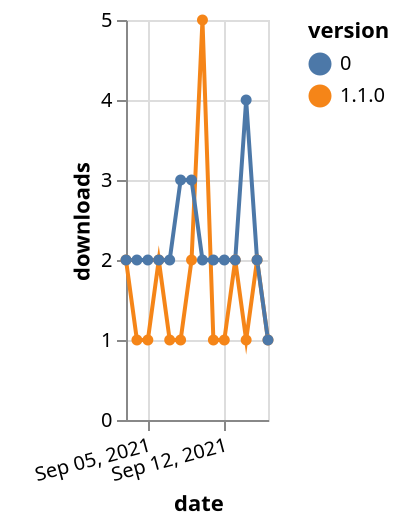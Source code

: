 {"$schema": "https://vega.github.io/schema/vega-lite/v5.json", "description": "A simple bar chart with embedded data.", "data": {"values": [{"date": "2021-09-03", "total": 807, "delta": 2, "version": "1.1.0"}, {"date": "2021-09-04", "total": 808, "delta": 1, "version": "1.1.0"}, {"date": "2021-09-05", "total": 809, "delta": 1, "version": "1.1.0"}, {"date": "2021-09-06", "total": 811, "delta": 2, "version": "1.1.0"}, {"date": "2021-09-07", "total": 812, "delta": 1, "version": "1.1.0"}, {"date": "2021-09-08", "total": 813, "delta": 1, "version": "1.1.0"}, {"date": "2021-09-09", "total": 815, "delta": 2, "version": "1.1.0"}, {"date": "2021-09-10", "total": 820, "delta": 5, "version": "1.1.0"}, {"date": "2021-09-11", "total": 821, "delta": 1, "version": "1.1.0"}, {"date": "2021-09-12", "total": 822, "delta": 1, "version": "1.1.0"}, {"date": "2021-09-13", "total": 824, "delta": 2, "version": "1.1.0"}, {"date": "2021-09-14", "total": 825, "delta": 1, "version": "1.1.0"}, {"date": "2021-09-15", "total": 827, "delta": 2, "version": "1.1.0"}, {"date": "2021-09-16", "total": 828, "delta": 1, "version": "1.1.0"}, {"date": "2021-09-03", "total": 2256, "delta": 2, "version": "0"}, {"date": "2021-09-04", "total": 2258, "delta": 2, "version": "0"}, {"date": "2021-09-05", "total": 2260, "delta": 2, "version": "0"}, {"date": "2021-09-06", "total": 2262, "delta": 2, "version": "0"}, {"date": "2021-09-07", "total": 2264, "delta": 2, "version": "0"}, {"date": "2021-09-08", "total": 2267, "delta": 3, "version": "0"}, {"date": "2021-09-09", "total": 2270, "delta": 3, "version": "0"}, {"date": "2021-09-10", "total": 2272, "delta": 2, "version": "0"}, {"date": "2021-09-11", "total": 2274, "delta": 2, "version": "0"}, {"date": "2021-09-12", "total": 2276, "delta": 2, "version": "0"}, {"date": "2021-09-13", "total": 2278, "delta": 2, "version": "0"}, {"date": "2021-09-14", "total": 2282, "delta": 4, "version": "0"}, {"date": "2021-09-15", "total": 2284, "delta": 2, "version": "0"}, {"date": "2021-09-16", "total": 2285, "delta": 1, "version": "0"}]}, "width": "container", "mark": {"type": "line", "point": {"filled": true}}, "encoding": {"x": {"field": "date", "type": "temporal", "timeUnit": "yearmonthdate", "title": "date", "axis": {"labelAngle": -15}}, "y": {"field": "delta", "type": "quantitative", "title": "downloads"}, "color": {"field": "version", "type": "nominal"}, "tooltip": {"field": "delta"}}}